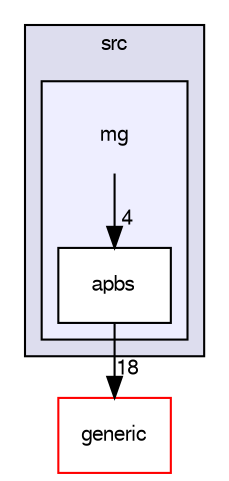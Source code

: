 digraph "src/mg/" {
  compound=true
  node [ fontsize="10", fontname="FreeSans"];
  edge [ labelfontsize="10", labelfontname="FreeSans"];
  subgraph clusterdir_68267d1309a1af8e8297ef4c3efbcdba {
    graph [ bgcolor="#ddddee", pencolor="black", label="src" fontname="FreeSans", fontsize="10", URL="dir_68267d1309a1af8e8297ef4c3efbcdba.html"]
  subgraph clusterdir_1d197ef0d9947f4cc1ac44e7f59e2b57 {
    graph [ bgcolor="#eeeeff", pencolor="black", label="" URL="dir_1d197ef0d9947f4cc1ac44e7f59e2b57.html"];
    dir_1d197ef0d9947f4cc1ac44e7f59e2b57 [shape=plaintext label="mg"];
    dir_9eb0b1565e1fe14930b24150b26fb6b4 [shape=box label="apbs" color="black" fillcolor="white" style="filled" URL="dir_9eb0b1565e1fe14930b24150b26fb6b4.html"];
  }
  }
  dir_4075b182e53a3873a42d885f4e1e98c4 [shape=box label="generic" fillcolor="white" style="filled" color="red" URL="dir_4075b182e53a3873a42d885f4e1e98c4.html"];
  dir_1d197ef0d9947f4cc1ac44e7f59e2b57->dir_9eb0b1565e1fe14930b24150b26fb6b4 [headlabel="4", labeldistance=1.5 headhref="dir_000011_000012.html"];
  dir_9eb0b1565e1fe14930b24150b26fb6b4->dir_4075b182e53a3873a42d885f4e1e98c4 [headlabel="18", labeldistance=1.5 headhref="dir_000012_000009.html"];
}
